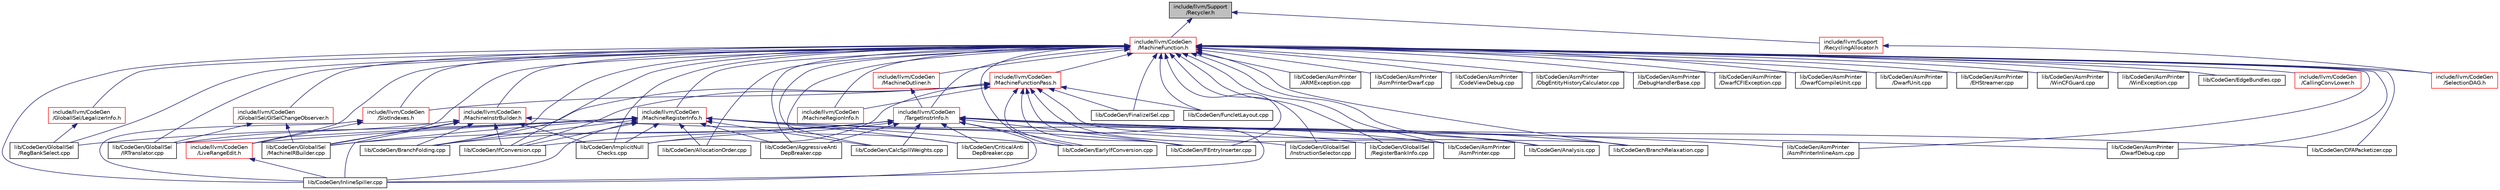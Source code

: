 digraph "include/llvm/Support/Recycler.h"
{
 // LATEX_PDF_SIZE
  bgcolor="transparent";
  edge [fontname="Helvetica",fontsize="10",labelfontname="Helvetica",labelfontsize="10"];
  node [fontname="Helvetica",fontsize="10",shape="box"];
  Node1 [label="include/llvm/Support\l/Recycler.h",height=0.2,width=0.4,color="black", fillcolor="grey75", style="filled", fontcolor="black",tooltip=" "];
  Node1 -> Node2 [dir="back",color="midnightblue",fontsize="10",style="solid",fontname="Helvetica"];
  Node2 [label="include/llvm/CodeGen\l/MachineFunction.h",height=0.2,width=0.4,color="red",URL="$MachineFunction_8h.html",tooltip=" "];
  Node2 -> Node3 [dir="back",color="midnightblue",fontsize="10",style="solid",fontname="Helvetica"];
  Node3 [label="include/llvm/CodeGen\l/CallingConvLower.h",height=0.2,width=0.4,color="red",URL="$CallingConvLower_8h.html",tooltip=" "];
  Node2 -> Node330 [dir="back",color="midnightblue",fontsize="10",style="solid",fontname="Helvetica"];
  Node330 [label="include/llvm/CodeGen\l/GlobalISel/GISelChangeObserver.h",height=0.2,width=0.4,color="red",URL="$GISelChangeObserver_8h.html",tooltip=" "];
  Node330 -> Node14 [dir="back",color="midnightblue",fontsize="10",style="solid",fontname="Helvetica"];
  Node14 [label="lib/CodeGen/GlobalISel\l/IRTranslator.cpp",height=0.2,width=0.4,color="black",URL="$IRTranslator_8cpp.html",tooltip="This file implements the IRTranslator class."];
  Node330 -> Node346 [dir="back",color="midnightblue",fontsize="10",style="solid",fontname="Helvetica"];
  Node346 [label="lib/CodeGen/GlobalISel\l/MachineIRBuilder.cpp",height=0.2,width=0.4,color="black",URL="$MachineIRBuilder_8cpp.html",tooltip="This file implements the MachineIRBuidler class."];
  Node2 -> Node353 [dir="back",color="midnightblue",fontsize="10",style="solid",fontname="Helvetica"];
  Node353 [label="include/llvm/CodeGen\l/GlobalISel/LegalizerInfo.h",height=0.2,width=0.4,color="red",URL="$LegalizerInfo_8h.html",tooltip=" "];
  Node353 -> Node345 [dir="back",color="midnightblue",fontsize="10",style="solid",fontname="Helvetica"];
  Node345 [label="lib/CodeGen/GlobalISel\l/RegBankSelect.cpp",height=0.2,width=0.4,color="black",URL="$RegBankSelect_8cpp.html",tooltip="This file implements the RegBankSelect class."];
  Node2 -> Node359 [dir="back",color="midnightblue",fontsize="10",style="solid",fontname="Helvetica"];
  Node359 [label="include/llvm/CodeGen\l/LiveRangeEdit.h",height=0.2,width=0.4,color="red",URL="$LiveRangeEdit_8h.html",tooltip=" "];
  Node359 -> Node360 [dir="back",color="midnightblue",fontsize="10",style="solid",fontname="Helvetica"];
  Node360 [label="lib/CodeGen/InlineSpiller.cpp",height=0.2,width=0.4,color="black",URL="$InlineSpiller_8cpp.html",tooltip=" "];
  Node2 -> Node367 [dir="back",color="midnightblue",fontsize="10",style="solid",fontname="Helvetica"];
  Node367 [label="include/llvm/CodeGen\l/MachineFunctionPass.h",height=0.2,width=0.4,color="red",URL="$MachineFunctionPass_8h.html",tooltip=" "];
  Node367 -> Node493 [dir="back",color="midnightblue",fontsize="10",style="solid",fontname="Helvetica"];
  Node493 [label="include/llvm/CodeGen\l/MachineRegionInfo.h",height=0.2,width=0.4,color="red",URL="$MachineRegionInfo_8h.html",tooltip=" "];
  Node367 -> Node827 [dir="back",color="midnightblue",fontsize="10",style="solid",fontname="Helvetica"];
  Node827 [label="include/llvm/CodeGen\l/SlotIndexes.h",height=0.2,width=0.4,color="red",URL="$SlotIndexes_8h.html",tooltip=" "];
  Node827 -> Node359 [dir="back",color="midnightblue",fontsize="10",style="solid",fontname="Helvetica"];
  Node827 -> Node360 [dir="back",color="midnightblue",fontsize="10",style="solid",fontname="Helvetica"];
  Node367 -> Node372 [dir="back",color="midnightblue",fontsize="10",style="solid",fontname="Helvetica"];
  Node372 [label="lib/CodeGen/AsmPrinter\l/AsmPrinter.cpp",height=0.2,width=0.4,color="black",URL="$AsmPrinter_8cpp.html",tooltip=" "];
  Node367 -> Node482 [dir="back",color="midnightblue",fontsize="10",style="solid",fontname="Helvetica"];
  Node482 [label="lib/CodeGen/BranchFolding.cpp",height=0.2,width=0.4,color="black",URL="$BranchFolding_8cpp.html",tooltip=" "];
  Node367 -> Node543 [dir="back",color="midnightblue",fontsize="10",style="solid",fontname="Helvetica"];
  Node543 [label="lib/CodeGen/BranchRelaxation.cpp",height=0.2,width=0.4,color="black",URL="$BranchRelaxation_8cpp.html",tooltip=" "];
  Node367 -> Node507 [dir="back",color="midnightblue",fontsize="10",style="solid",fontname="Helvetica"];
  Node507 [label="lib/CodeGen/EarlyIfConversion.cpp",height=0.2,width=0.4,color="black",URL="$EarlyIfConversion_8cpp.html",tooltip=" "];
  Node367 -> Node549 [dir="back",color="midnightblue",fontsize="10",style="solid",fontname="Helvetica"];
  Node549 [label="lib/CodeGen/FEntryInserter.cpp",height=0.2,width=0.4,color="black",URL="$FEntryInserter_8cpp.html",tooltip=" "];
  Node367 -> Node852 [dir="back",color="midnightblue",fontsize="10",style="solid",fontname="Helvetica"];
  Node852 [label="lib/CodeGen/FinalizeISel.cpp",height=0.2,width=0.4,color="black",URL="$FinalizeISel_8cpp.html",tooltip=" "];
  Node367 -> Node853 [dir="back",color="midnightblue",fontsize="10",style="solid",fontname="Helvetica"];
  Node853 [label="lib/CodeGen/FuncletLayout.cpp",height=0.2,width=0.4,color="black",URL="$FuncletLayout_8cpp.html",tooltip=" "];
  Node367 -> Node483 [dir="back",color="midnightblue",fontsize="10",style="solid",fontname="Helvetica"];
  Node483 [label="lib/CodeGen/IfConversion.cpp",height=0.2,width=0.4,color="black",URL="$IfConversion_8cpp.html",tooltip=" "];
  Node367 -> Node552 [dir="back",color="midnightblue",fontsize="10",style="solid",fontname="Helvetica"];
  Node552 [label="lib/CodeGen/ImplicitNull\lChecks.cpp",height=0.2,width=0.4,color="black",URL="$ImplicitNullChecks_8cpp.html",tooltip=" "];
  Node367 -> Node360 [dir="back",color="midnightblue",fontsize="10",style="solid",fontname="Helvetica"];
  Node2 -> Node869 [dir="back",color="midnightblue",fontsize="10",style="solid",fontname="Helvetica"];
  Node869 [label="include/llvm/CodeGen\l/MachineInstrBuilder.h",height=0.2,width=0.4,color="red",URL="$MachineInstrBuilder_8h.html",tooltip=" "];
  Node869 -> Node482 [dir="back",color="midnightblue",fontsize="10",style="solid",fontname="Helvetica"];
  Node869 -> Node549 [dir="back",color="midnightblue",fontsize="10",style="solid",fontname="Helvetica"];
  Node869 -> Node14 [dir="back",color="midnightblue",fontsize="10",style="solid",fontname="Helvetica"];
  Node869 -> Node346 [dir="back",color="midnightblue",fontsize="10",style="solid",fontname="Helvetica"];
  Node869 -> Node483 [dir="back",color="midnightblue",fontsize="10",style="solid",fontname="Helvetica"];
  Node869 -> Node552 [dir="back",color="midnightblue",fontsize="10",style="solid",fontname="Helvetica"];
  Node869 -> Node360 [dir="back",color="midnightblue",fontsize="10",style="solid",fontname="Helvetica"];
  Node2 -> Node874 [dir="back",color="midnightblue",fontsize="10",style="solid",fontname="Helvetica"];
  Node874 [label="include/llvm/CodeGen\l/MachineOutliner.h",height=0.2,width=0.4,color="red",URL="$MachineOutliner_8h.html",tooltip="Contains all data structures shared between the outliner implemented in MachineOutliner...."];
  Node874 -> Node533 [dir="back",color="midnightblue",fontsize="10",style="solid",fontname="Helvetica"];
  Node533 [label="include/llvm/CodeGen\l/TargetInstrInfo.h",height=0.2,width=0.4,color="red",URL="$TargetInstrInfo_8h.html",tooltip=" "];
  Node533 -> Node541 [dir="back",color="midnightblue",fontsize="10",style="solid",fontname="Helvetica"];
  Node541 [label="lib/CodeGen/AggressiveAnti\lDepBreaker.cpp",height=0.2,width=0.4,color="black",URL="$AggressiveAntiDepBreaker_8cpp.html",tooltip=" "];
  Node533 -> Node542 [dir="back",color="midnightblue",fontsize="10",style="solid",fontname="Helvetica"];
  Node542 [label="lib/CodeGen/Analysis.cpp",height=0.2,width=0.4,color="black",URL="$CodeGen_2Analysis_8cpp.html",tooltip=" "];
  Node533 -> Node372 [dir="back",color="midnightblue",fontsize="10",style="solid",fontname="Helvetica"];
  Node533 -> Node374 [dir="back",color="midnightblue",fontsize="10",style="solid",fontname="Helvetica"];
  Node374 [label="lib/CodeGen/AsmPrinter\l/AsmPrinterInlineAsm.cpp",height=0.2,width=0.4,color="black",URL="$AsmPrinterInlineAsm_8cpp.html",tooltip=" "];
  Node533 -> Node379 [dir="back",color="midnightblue",fontsize="10",style="solid",fontname="Helvetica"];
  Node379 [label="lib/CodeGen/AsmPrinter\l/DwarfDebug.cpp",height=0.2,width=0.4,color="black",URL="$DwarfDebug_8cpp.html",tooltip=" "];
  Node533 -> Node482 [dir="back",color="midnightblue",fontsize="10",style="solid",fontname="Helvetica"];
  Node533 -> Node543 [dir="back",color="midnightblue",fontsize="10",style="solid",fontname="Helvetica"];
  Node533 -> Node443 [dir="back",color="midnightblue",fontsize="10",style="solid",fontname="Helvetica"];
  Node443 [label="lib/CodeGen/CalcSpillWeights.cpp",height=0.2,width=0.4,color="black",URL="$CalcSpillWeights_8cpp.html",tooltip=" "];
  Node533 -> Node546 [dir="back",color="midnightblue",fontsize="10",style="solid",fontname="Helvetica"];
  Node546 [label="lib/CodeGen/CriticalAnti\lDepBreaker.cpp",height=0.2,width=0.4,color="black",URL="$CriticalAntiDepBreaker_8cpp.html",tooltip=" "];
  Node533 -> Node547 [dir="back",color="midnightblue",fontsize="10",style="solid",fontname="Helvetica"];
  Node547 [label="lib/CodeGen/DFAPacketizer.cpp",height=0.2,width=0.4,color="black",URL="$DFAPacketizer_8cpp.html",tooltip=" "];
  Node533 -> Node507 [dir="back",color="midnightblue",fontsize="10",style="solid",fontname="Helvetica"];
  Node533 -> Node549 [dir="back",color="midnightblue",fontsize="10",style="solid",fontname="Helvetica"];
  Node533 -> Node346 [dir="back",color="midnightblue",fontsize="10",style="solid",fontname="Helvetica"];
  Node533 -> Node483 [dir="back",color="midnightblue",fontsize="10",style="solid",fontname="Helvetica"];
  Node533 -> Node552 [dir="back",color="midnightblue",fontsize="10",style="solid",fontname="Helvetica"];
  Node533 -> Node360 [dir="back",color="midnightblue",fontsize="10",style="solid",fontname="Helvetica"];
  Node2 -> Node493 [dir="back",color="midnightblue",fontsize="10",style="solid",fontname="Helvetica"];
  Node2 -> Node875 [dir="back",color="midnightblue",fontsize="10",style="solid",fontname="Helvetica"];
  Node875 [label="include/llvm/CodeGen\l/MachineRegisterInfo.h",height=0.2,width=0.4,color="red",URL="$MachineRegisterInfo_8h.html",tooltip=" "];
  Node875 -> Node359 [dir="back",color="midnightblue",fontsize="10",style="solid",fontname="Helvetica"];
  Node875 -> Node541 [dir="back",color="midnightblue",fontsize="10",style="solid",fontname="Helvetica"];
  Node875 -> Node848 [dir="back",color="midnightblue",fontsize="10",style="solid",fontname="Helvetica"];
  Node848 [label="lib/CodeGen/AllocationOrder.cpp",height=0.2,width=0.4,color="black",URL="$AllocationOrder_8cpp.html",tooltip=" "];
  Node875 -> Node482 [dir="back",color="midnightblue",fontsize="10",style="solid",fontname="Helvetica"];
  Node875 -> Node443 [dir="back",color="midnightblue",fontsize="10",style="solid",fontname="Helvetica"];
  Node875 -> Node546 [dir="back",color="midnightblue",fontsize="10",style="solid",fontname="Helvetica"];
  Node875 -> Node507 [dir="back",color="midnightblue",fontsize="10",style="solid",fontname="Helvetica"];
  Node875 -> Node14 [dir="back",color="midnightblue",fontsize="10",style="solid",fontname="Helvetica"];
  Node875 -> Node880 [dir="back",color="midnightblue",fontsize="10",style="solid",fontname="Helvetica"];
  Node880 [label="lib/CodeGen/GlobalISel\l/InstructionSelector.cpp",height=0.2,width=0.4,color="black",URL="$InstructionSelector_8cpp.html",tooltip="This file implements the InstructionSelector class."];
  Node875 -> Node346 [dir="back",color="midnightblue",fontsize="10",style="solid",fontname="Helvetica"];
  Node875 -> Node345 [dir="back",color="midnightblue",fontsize="10",style="solid",fontname="Helvetica"];
  Node875 -> Node881 [dir="back",color="midnightblue",fontsize="10",style="solid",fontname="Helvetica"];
  Node881 [label="lib/CodeGen/GlobalISel\l/RegisterBankInfo.cpp",height=0.2,width=0.4,color="black",URL="$RegisterBankInfo_8cpp.html",tooltip="This file implements the RegisterBankInfo class."];
  Node875 -> Node483 [dir="back",color="midnightblue",fontsize="10",style="solid",fontname="Helvetica"];
  Node875 -> Node552 [dir="back",color="midnightblue",fontsize="10",style="solid",fontname="Helvetica"];
  Node875 -> Node360 [dir="back",color="midnightblue",fontsize="10",style="solid",fontname="Helvetica"];
  Node2 -> Node894 [dir="back",color="midnightblue",fontsize="10",style="solid",fontname="Helvetica"];
  Node894 [label="include/llvm/CodeGen\l/SelectionDAG.h",height=0.2,width=0.4,color="red",URL="$SelectionDAG_8h.html",tooltip=" "];
  Node2 -> Node827 [dir="back",color="midnightblue",fontsize="10",style="solid",fontname="Helvetica"];
  Node2 -> Node533 [dir="back",color="midnightblue",fontsize="10",style="solid",fontname="Helvetica"];
  Node2 -> Node541 [dir="back",color="midnightblue",fontsize="10",style="solid",fontname="Helvetica"];
  Node2 -> Node848 [dir="back",color="midnightblue",fontsize="10",style="solid",fontname="Helvetica"];
  Node2 -> Node542 [dir="back",color="midnightblue",fontsize="10",style="solid",fontname="Helvetica"];
  Node2 -> Node369 [dir="back",color="midnightblue",fontsize="10",style="solid",fontname="Helvetica"];
  Node369 [label="lib/CodeGen/AsmPrinter\l/ARMException.cpp",height=0.2,width=0.4,color="black",URL="$ARMException_8cpp.html",tooltip=" "];
  Node2 -> Node372 [dir="back",color="midnightblue",fontsize="10",style="solid",fontname="Helvetica"];
  Node2 -> Node373 [dir="back",color="midnightblue",fontsize="10",style="solid",fontname="Helvetica"];
  Node373 [label="lib/CodeGen/AsmPrinter\l/AsmPrinterDwarf.cpp",height=0.2,width=0.4,color="black",URL="$AsmPrinterDwarf_8cpp.html",tooltip=" "];
  Node2 -> Node374 [dir="back",color="midnightblue",fontsize="10",style="solid",fontname="Helvetica"];
  Node2 -> Node389 [dir="back",color="midnightblue",fontsize="10",style="solid",fontname="Helvetica"];
  Node389 [label="lib/CodeGen/AsmPrinter\l/CodeViewDebug.cpp",height=0.2,width=0.4,color="black",URL="$CodeViewDebug_8cpp.html",tooltip=" "];
  Node2 -> Node918 [dir="back",color="midnightblue",fontsize="10",style="solid",fontname="Helvetica"];
  Node918 [label="lib/CodeGen/AsmPrinter\l/DbgEntityHistoryCalculator.cpp",height=0.2,width=0.4,color="black",URL="$DbgEntityHistoryCalculator_8cpp.html",tooltip=" "];
  Node2 -> Node390 [dir="back",color="midnightblue",fontsize="10",style="solid",fontname="Helvetica"];
  Node390 [label="lib/CodeGen/AsmPrinter\l/DebugHandlerBase.cpp",height=0.2,width=0.4,color="black",URL="$DebugHandlerBase_8cpp.html",tooltip=" "];
  Node2 -> Node391 [dir="back",color="midnightblue",fontsize="10",style="solid",fontname="Helvetica"];
  Node391 [label="lib/CodeGen/AsmPrinter\l/DwarfCFIException.cpp",height=0.2,width=0.4,color="black",URL="$DwarfCFIException_8cpp.html",tooltip=" "];
  Node2 -> Node383 [dir="back",color="midnightblue",fontsize="10",style="solid",fontname="Helvetica"];
  Node383 [label="lib/CodeGen/AsmPrinter\l/DwarfCompileUnit.cpp",height=0.2,width=0.4,color="black",URL="$DwarfCompileUnit_8cpp.html",tooltip=" "];
  Node2 -> Node379 [dir="back",color="midnightblue",fontsize="10",style="solid",fontname="Helvetica"];
  Node2 -> Node387 [dir="back",color="midnightblue",fontsize="10",style="solid",fontname="Helvetica"];
  Node387 [label="lib/CodeGen/AsmPrinter\l/DwarfUnit.cpp",height=0.2,width=0.4,color="black",URL="$DwarfUnit_8cpp.html",tooltip=" "];
  Node2 -> Node394 [dir="back",color="midnightblue",fontsize="10",style="solid",fontname="Helvetica"];
  Node394 [label="lib/CodeGen/AsmPrinter\l/EHStreamer.cpp",height=0.2,width=0.4,color="black",URL="$EHStreamer_8cpp.html",tooltip=" "];
  Node2 -> Node399 [dir="back",color="midnightblue",fontsize="10",style="solid",fontname="Helvetica"];
  Node399 [label="lib/CodeGen/AsmPrinter\l/WinCFGuard.cpp",height=0.2,width=0.4,color="black",URL="$WinCFGuard_8cpp.html",tooltip=" "];
  Node2 -> Node400 [dir="back",color="midnightblue",fontsize="10",style="solid",fontname="Helvetica"];
  Node400 [label="lib/CodeGen/AsmPrinter\l/WinException.cpp",height=0.2,width=0.4,color="black",URL="$WinException_8cpp.html",tooltip=" "];
  Node2 -> Node482 [dir="back",color="midnightblue",fontsize="10",style="solid",fontname="Helvetica"];
  Node2 -> Node543 [dir="back",color="midnightblue",fontsize="10",style="solid",fontname="Helvetica"];
  Node2 -> Node443 [dir="back",color="midnightblue",fontsize="10",style="solid",fontname="Helvetica"];
  Node2 -> Node546 [dir="back",color="midnightblue",fontsize="10",style="solid",fontname="Helvetica"];
  Node2 -> Node547 [dir="back",color="midnightblue",fontsize="10",style="solid",fontname="Helvetica"];
  Node2 -> Node507 [dir="back",color="midnightblue",fontsize="10",style="solid",fontname="Helvetica"];
  Node2 -> Node436 [dir="back",color="midnightblue",fontsize="10",style="solid",fontname="Helvetica"];
  Node436 [label="lib/CodeGen/EdgeBundles.cpp",height=0.2,width=0.4,color="black",URL="$EdgeBundles_8cpp.html",tooltip=" "];
  Node2 -> Node549 [dir="back",color="midnightblue",fontsize="10",style="solid",fontname="Helvetica"];
  Node2 -> Node852 [dir="back",color="midnightblue",fontsize="10",style="solid",fontname="Helvetica"];
  Node2 -> Node853 [dir="back",color="midnightblue",fontsize="10",style="solid",fontname="Helvetica"];
  Node2 -> Node14 [dir="back",color="midnightblue",fontsize="10",style="solid",fontname="Helvetica"];
  Node2 -> Node880 [dir="back",color="midnightblue",fontsize="10",style="solid",fontname="Helvetica"];
  Node2 -> Node346 [dir="back",color="midnightblue",fontsize="10",style="solid",fontname="Helvetica"];
  Node2 -> Node345 [dir="back",color="midnightblue",fontsize="10",style="solid",fontname="Helvetica"];
  Node2 -> Node881 [dir="back",color="midnightblue",fontsize="10",style="solid",fontname="Helvetica"];
  Node2 -> Node483 [dir="back",color="midnightblue",fontsize="10",style="solid",fontname="Helvetica"];
  Node2 -> Node552 [dir="back",color="midnightblue",fontsize="10",style="solid",fontname="Helvetica"];
  Node2 -> Node360 [dir="back",color="midnightblue",fontsize="10",style="solid",fontname="Helvetica"];
  Node1 -> Node987 [dir="back",color="midnightblue",fontsize="10",style="solid",fontname="Helvetica"];
  Node987 [label="include/llvm/Support\l/RecyclingAllocator.h",height=0.2,width=0.4,color="red",URL="$RecyclingAllocator_8h.html",tooltip=" "];
  Node987 -> Node894 [dir="back",color="midnightblue",fontsize="10",style="solid",fontname="Helvetica"];
}
